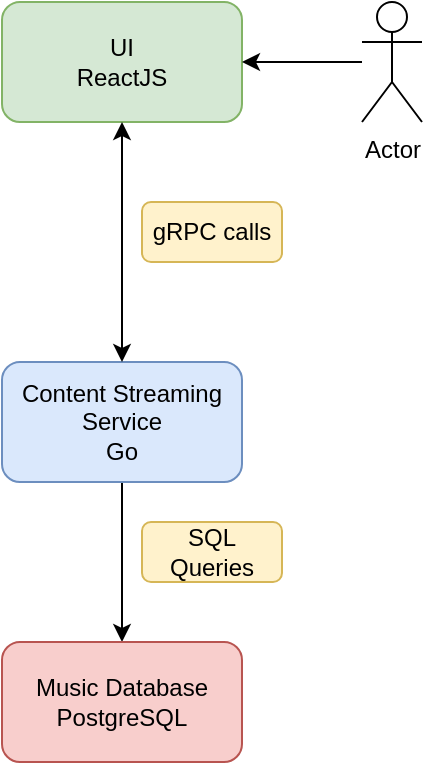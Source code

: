 <mxfile version="24.0.5" type="github">
  <diagram name="Page-1" id="TKecJ74i1THWGVXfQWML">
    <mxGraphModel dx="954" dy="589" grid="1" gridSize="10" guides="1" tooltips="1" connect="1" arrows="1" fold="1" page="1" pageScale="1" pageWidth="827" pageHeight="1169" math="0" shadow="0">
      <root>
        <mxCell id="0" />
        <mxCell id="1" parent="0" />
        <mxCell id="Uom78CrkvAnSeXXXstYl-9" style="edgeStyle=orthogonalEdgeStyle;rounded=0;orthogonalLoop=1;jettySize=auto;html=1;exitX=0.5;exitY=1;exitDx=0;exitDy=0;" edge="1" parent="1" source="Uom78CrkvAnSeXXXstYl-2" target="Uom78CrkvAnSeXXXstYl-4">
          <mxGeometry relative="1" as="geometry" />
        </mxCell>
        <mxCell id="Uom78CrkvAnSeXXXstYl-2" value="&lt;div&gt;Content Streaming Service&lt;/div&gt;&lt;div&gt;Go&lt;br&gt;&lt;/div&gt;" style="rounded=1;whiteSpace=wrap;html=1;fillColor=#dae8fc;strokeColor=#6c8ebf;" vertex="1" parent="1">
          <mxGeometry x="320" y="220" width="120" height="60" as="geometry" />
        </mxCell>
        <mxCell id="Uom78CrkvAnSeXXXstYl-3" value="&lt;div&gt;UI&lt;/div&gt;&lt;div&gt;ReactJS&lt;br&gt;&lt;/div&gt;" style="rounded=1;whiteSpace=wrap;html=1;fillColor=#d5e8d4;strokeColor=#82b366;" vertex="1" parent="1">
          <mxGeometry x="320" y="40" width="120" height="60" as="geometry" />
        </mxCell>
        <mxCell id="Uom78CrkvAnSeXXXstYl-4" value="&lt;div&gt;Music Database&lt;/div&gt;&lt;div&gt;PostgreSQL&lt;br&gt;&lt;/div&gt;" style="rounded=1;whiteSpace=wrap;html=1;fillColor=#f8cecc;strokeColor=#b85450;" vertex="1" parent="1">
          <mxGeometry x="320" y="360" width="120" height="60" as="geometry" />
        </mxCell>
        <mxCell id="Uom78CrkvAnSeXXXstYl-5" value="" style="endArrow=classic;startArrow=classic;html=1;rounded=0;entryX=0.5;entryY=1;entryDx=0;entryDy=0;exitX=0.5;exitY=0;exitDx=0;exitDy=0;" edge="1" parent="1" source="Uom78CrkvAnSeXXXstYl-2" target="Uom78CrkvAnSeXXXstYl-3">
          <mxGeometry width="50" height="50" relative="1" as="geometry">
            <mxPoint x="350" y="250" as="sourcePoint" />
            <mxPoint x="400" y="200" as="targetPoint" />
          </mxGeometry>
        </mxCell>
        <mxCell id="Uom78CrkvAnSeXXXstYl-11" value="SQL Queries" style="rounded=1;whiteSpace=wrap;html=1;fillColor=#fff2cc;strokeColor=#d6b656;" vertex="1" parent="1">
          <mxGeometry x="390" y="300" width="70" height="30" as="geometry" />
        </mxCell>
        <mxCell id="Uom78CrkvAnSeXXXstYl-17" value="gRPC calls" style="rounded=1;whiteSpace=wrap;html=1;fillColor=#fff2cc;strokeColor=#d6b656;" vertex="1" parent="1">
          <mxGeometry x="390" y="140" width="70" height="30" as="geometry" />
        </mxCell>
        <mxCell id="Uom78CrkvAnSeXXXstYl-18" value="Actor" style="shape=umlActor;verticalLabelPosition=bottom;verticalAlign=top;html=1;outlineConnect=0;" vertex="1" parent="1">
          <mxGeometry x="500" y="40" width="30" height="60" as="geometry" />
        </mxCell>
        <mxCell id="Uom78CrkvAnSeXXXstYl-22" value="" style="endArrow=classic;html=1;rounded=0;entryX=1;entryY=0.5;entryDx=0;entryDy=0;" edge="1" parent="1" source="Uom78CrkvAnSeXXXstYl-18" target="Uom78CrkvAnSeXXXstYl-3">
          <mxGeometry width="50" height="50" relative="1" as="geometry">
            <mxPoint x="620" y="50" as="sourcePoint" />
            <mxPoint x="400" y="230" as="targetPoint" />
          </mxGeometry>
        </mxCell>
      </root>
    </mxGraphModel>
  </diagram>
</mxfile>
